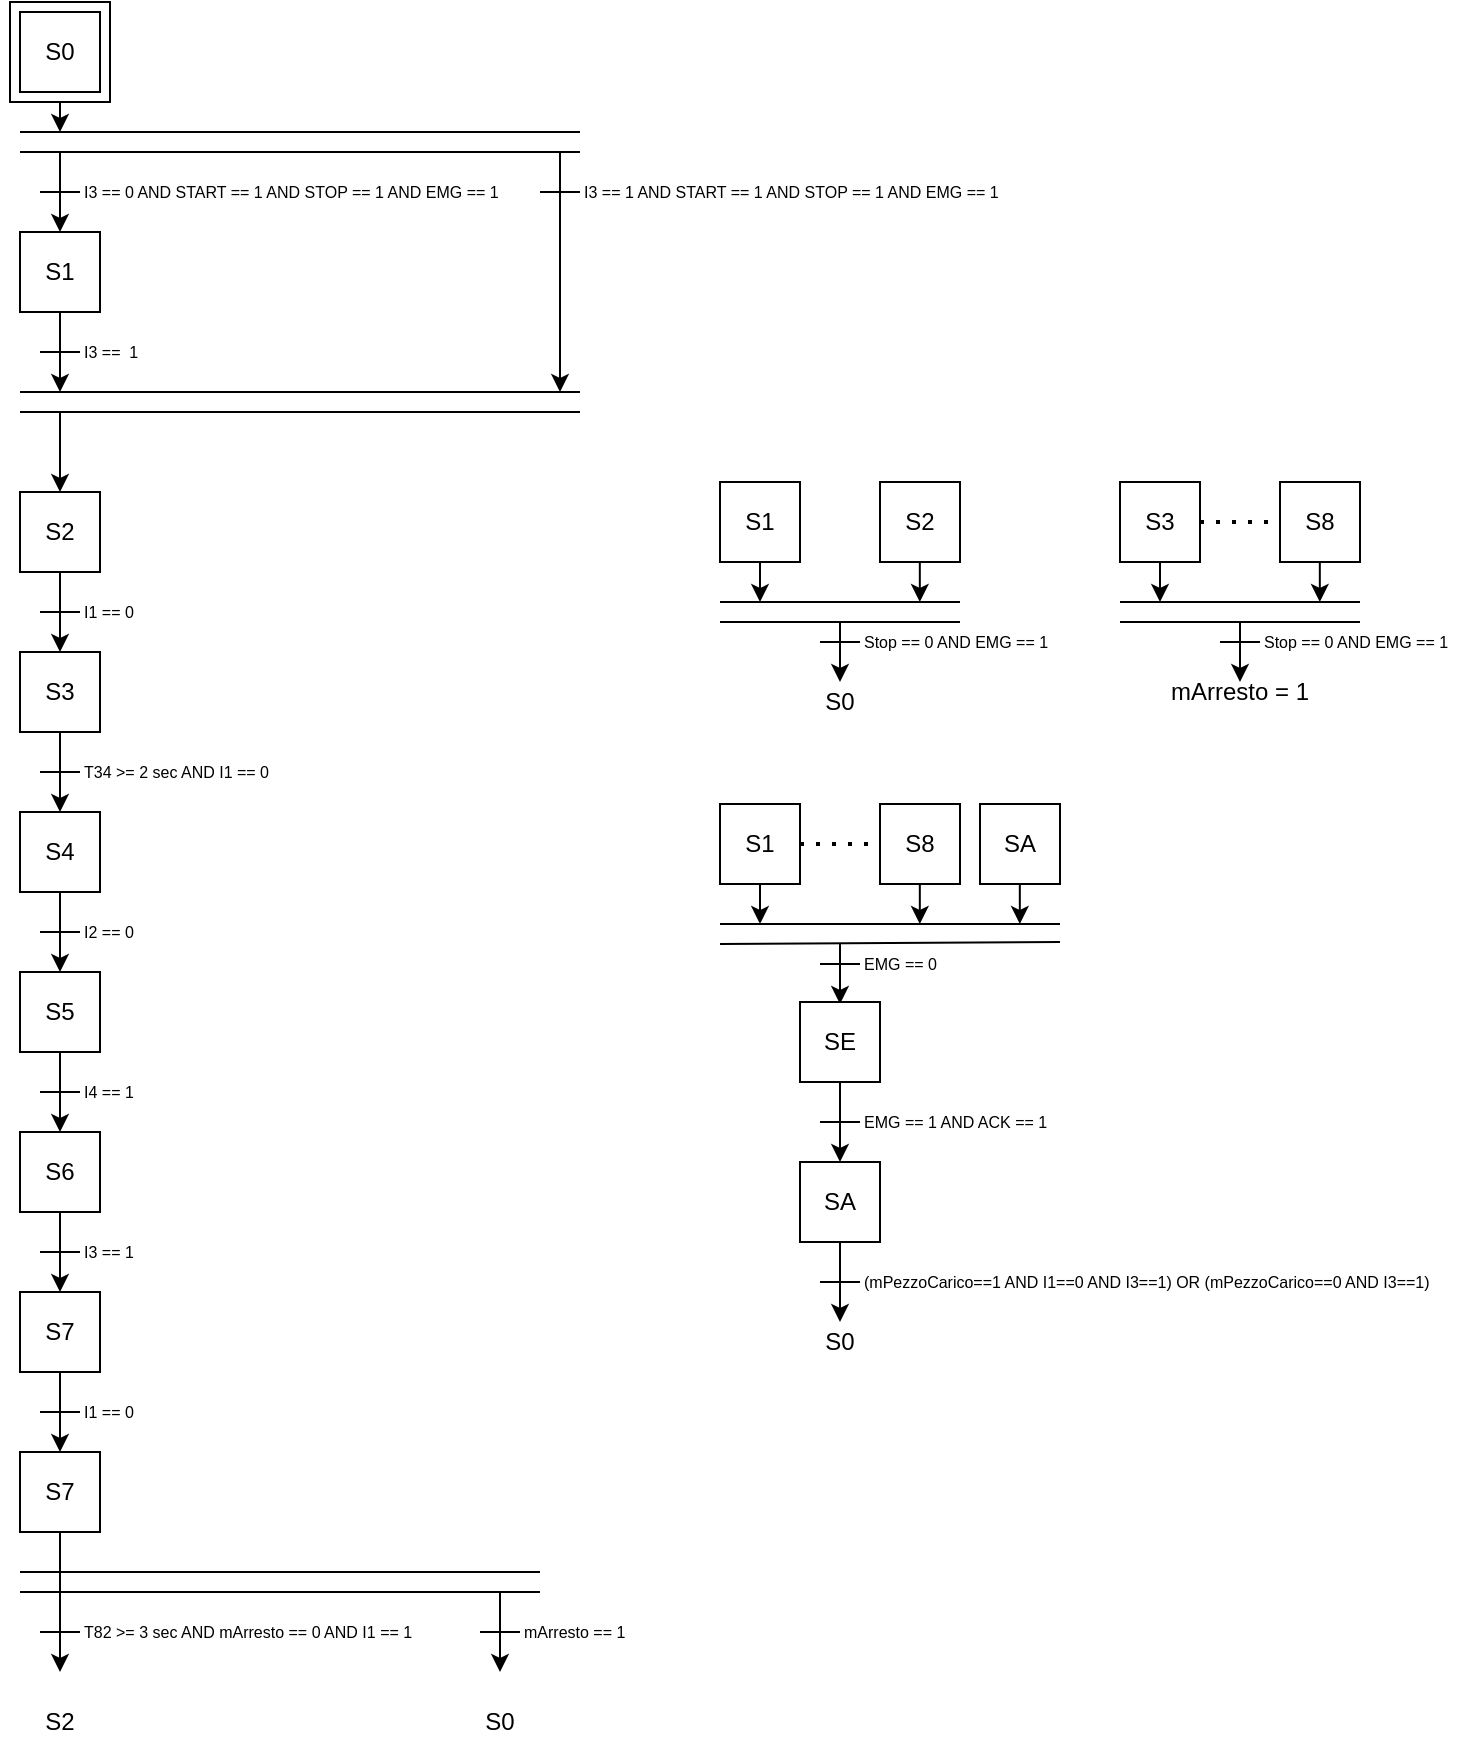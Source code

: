 <mxfile version="21.0.6" type="github">
  <diagram name="Pagina-1" id="8muVGi4YC2oWEMlEW-cv">
    <mxGraphModel dx="454" dy="290" grid="1" gridSize="10" guides="1" tooltips="1" connect="1" arrows="1" fold="1" page="1" pageScale="1" pageWidth="827" pageHeight="1169" math="0" shadow="0">
      <root>
        <mxCell id="0" />
        <mxCell id="1" parent="0" />
        <mxCell id="Q2k5gdbTtAEdSOqhgEVs-3" value="" style="whiteSpace=wrap;html=1;aspect=fixed;" vertex="1" parent="1">
          <mxGeometry x="45" y="80" width="50" height="50" as="geometry" />
        </mxCell>
        <mxCell id="Q2k5gdbTtAEdSOqhgEVs-4" value="S0" style="whiteSpace=wrap;html=1;aspect=fixed;" vertex="1" parent="1">
          <mxGeometry x="50" y="85" width="40" height="40" as="geometry" />
        </mxCell>
        <mxCell id="Q2k5gdbTtAEdSOqhgEVs-5" value="" style="endArrow=none;html=1;rounded=0;" edge="1" parent="1">
          <mxGeometry width="50" height="50" relative="1" as="geometry">
            <mxPoint x="50" y="145" as="sourcePoint" />
            <mxPoint x="330" y="145" as="targetPoint" />
          </mxGeometry>
        </mxCell>
        <mxCell id="Q2k5gdbTtAEdSOqhgEVs-6" value="" style="endArrow=none;html=1;rounded=0;" edge="1" parent="1">
          <mxGeometry width="50" height="50" relative="1" as="geometry">
            <mxPoint x="50" y="155" as="sourcePoint" />
            <mxPoint x="330" y="155" as="targetPoint" />
          </mxGeometry>
        </mxCell>
        <mxCell id="Q2k5gdbTtAEdSOqhgEVs-7" value="" style="endArrow=classic;html=1;rounded=0;exitX=0.5;exitY=1;exitDx=0;exitDy=0;" edge="1" parent="1" source="Q2k5gdbTtAEdSOqhgEVs-3">
          <mxGeometry width="50" height="50" relative="1" as="geometry">
            <mxPoint x="70" y="135" as="sourcePoint" />
            <mxPoint x="70" y="145" as="targetPoint" />
          </mxGeometry>
        </mxCell>
        <mxCell id="Q2k5gdbTtAEdSOqhgEVs-8" value="" style="endArrow=classic;html=1;rounded=0;" edge="1" parent="1">
          <mxGeometry width="50" height="50" relative="1" as="geometry">
            <mxPoint x="70" y="155" as="sourcePoint" />
            <mxPoint x="70" y="195" as="targetPoint" />
            <Array as="points">
              <mxPoint x="70" y="175" />
            </Array>
          </mxGeometry>
        </mxCell>
        <mxCell id="Q2k5gdbTtAEdSOqhgEVs-9" value="" style="endArrow=none;html=1;rounded=0;" edge="1" parent="1">
          <mxGeometry width="50" height="50" relative="1" as="geometry">
            <mxPoint x="60" y="175" as="sourcePoint" />
            <mxPoint x="80" y="175" as="targetPoint" />
          </mxGeometry>
        </mxCell>
        <mxCell id="Q2k5gdbTtAEdSOqhgEVs-10" value="I3 == 0 AND START == 1 AND STOP == 1 AND EMG == 1" style="text;html=1;strokeColor=none;fillColor=none;align=left;verticalAlign=middle;whiteSpace=wrap;rounded=0;fontSize=8;" vertex="1" parent="1">
          <mxGeometry x="80" y="165" width="210" height="20" as="geometry" />
        </mxCell>
        <mxCell id="Q2k5gdbTtAEdSOqhgEVs-11" value="" style="endArrow=classic;html=1;rounded=0;" edge="1" parent="1">
          <mxGeometry width="50" height="50" relative="1" as="geometry">
            <mxPoint x="320" y="155" as="sourcePoint" />
            <mxPoint x="320" y="275" as="targetPoint" />
            <Array as="points">
              <mxPoint x="320" y="175" />
            </Array>
          </mxGeometry>
        </mxCell>
        <mxCell id="Q2k5gdbTtAEdSOqhgEVs-12" value="" style="endArrow=none;html=1;rounded=0;" edge="1" parent="1">
          <mxGeometry width="50" height="50" relative="1" as="geometry">
            <mxPoint x="310" y="175" as="sourcePoint" />
            <mxPoint x="330" y="175" as="targetPoint" />
          </mxGeometry>
        </mxCell>
        <mxCell id="Q2k5gdbTtAEdSOqhgEVs-13" value="I3 == 1 AND START == 1 AND STOP == 1 AND EMG == 1" style="text;html=1;strokeColor=none;fillColor=none;align=left;verticalAlign=middle;whiteSpace=wrap;rounded=0;fontSize=8;" vertex="1" parent="1">
          <mxGeometry x="330" y="165" width="210" height="20" as="geometry" />
        </mxCell>
        <mxCell id="Q2k5gdbTtAEdSOqhgEVs-14" value="S1" style="whiteSpace=wrap;html=1;aspect=fixed;" vertex="1" parent="1">
          <mxGeometry x="50" y="195" width="40" height="40" as="geometry" />
        </mxCell>
        <mxCell id="Q2k5gdbTtAEdSOqhgEVs-15" value="" style="endArrow=classic;html=1;rounded=0;" edge="1" parent="1">
          <mxGeometry width="50" height="50" relative="1" as="geometry">
            <mxPoint x="70" y="235" as="sourcePoint" />
            <mxPoint x="70" y="275" as="targetPoint" />
            <Array as="points">
              <mxPoint x="70" y="255" />
            </Array>
          </mxGeometry>
        </mxCell>
        <mxCell id="Q2k5gdbTtAEdSOqhgEVs-16" value="" style="endArrow=none;html=1;rounded=0;" edge="1" parent="1">
          <mxGeometry width="50" height="50" relative="1" as="geometry">
            <mxPoint x="60" y="255" as="sourcePoint" />
            <mxPoint x="80" y="255" as="targetPoint" />
          </mxGeometry>
        </mxCell>
        <mxCell id="Q2k5gdbTtAEdSOqhgEVs-17" value="I3 ==&amp;nbsp; 1" style="text;html=1;strokeColor=none;fillColor=none;align=left;verticalAlign=middle;whiteSpace=wrap;rounded=0;fontSize=8;" vertex="1" parent="1">
          <mxGeometry x="80" y="245" width="210" height="20" as="geometry" />
        </mxCell>
        <mxCell id="Q2k5gdbTtAEdSOqhgEVs-18" value="" style="endArrow=none;html=1;rounded=0;" edge="1" parent="1">
          <mxGeometry width="50" height="50" relative="1" as="geometry">
            <mxPoint x="50" y="275" as="sourcePoint" />
            <mxPoint x="330" y="275" as="targetPoint" />
          </mxGeometry>
        </mxCell>
        <mxCell id="Q2k5gdbTtAEdSOqhgEVs-19" value="" style="endArrow=none;html=1;rounded=0;" edge="1" parent="1">
          <mxGeometry width="50" height="50" relative="1" as="geometry">
            <mxPoint x="50" y="285" as="sourcePoint" />
            <mxPoint x="330" y="285" as="targetPoint" />
          </mxGeometry>
        </mxCell>
        <mxCell id="Q2k5gdbTtAEdSOqhgEVs-20" value="" style="endArrow=classic;html=1;rounded=0;" edge="1" parent="1">
          <mxGeometry width="50" height="50" relative="1" as="geometry">
            <mxPoint x="70" y="285" as="sourcePoint" />
            <mxPoint x="70" y="325" as="targetPoint" />
            <Array as="points">
              <mxPoint x="70" y="305" />
            </Array>
          </mxGeometry>
        </mxCell>
        <mxCell id="Q2k5gdbTtAEdSOqhgEVs-23" value="S2" style="whiteSpace=wrap;html=1;aspect=fixed;" vertex="1" parent="1">
          <mxGeometry x="50" y="325" width="40" height="40" as="geometry" />
        </mxCell>
        <mxCell id="Q2k5gdbTtAEdSOqhgEVs-24" value="" style="endArrow=classic;html=1;rounded=0;" edge="1" parent="1">
          <mxGeometry width="50" height="50" relative="1" as="geometry">
            <mxPoint x="70" y="365" as="sourcePoint" />
            <mxPoint x="70" y="405" as="targetPoint" />
            <Array as="points">
              <mxPoint x="70" y="385" />
            </Array>
          </mxGeometry>
        </mxCell>
        <mxCell id="Q2k5gdbTtAEdSOqhgEVs-25" value="" style="endArrow=none;html=1;rounded=0;" edge="1" parent="1">
          <mxGeometry width="50" height="50" relative="1" as="geometry">
            <mxPoint x="60" y="385" as="sourcePoint" />
            <mxPoint x="80" y="385" as="targetPoint" />
          </mxGeometry>
        </mxCell>
        <mxCell id="Q2k5gdbTtAEdSOqhgEVs-26" value="I1 == 0" style="text;html=1;strokeColor=none;fillColor=none;align=left;verticalAlign=middle;whiteSpace=wrap;rounded=0;fontSize=8;" vertex="1" parent="1">
          <mxGeometry x="80" y="375" width="30" height="20" as="geometry" />
        </mxCell>
        <mxCell id="Q2k5gdbTtAEdSOqhgEVs-27" value="S3" style="whiteSpace=wrap;html=1;aspect=fixed;" vertex="1" parent="1">
          <mxGeometry x="50" y="405" width="40" height="40" as="geometry" />
        </mxCell>
        <mxCell id="Q2k5gdbTtAEdSOqhgEVs-28" value="" style="endArrow=classic;html=1;rounded=0;" edge="1" parent="1">
          <mxGeometry width="50" height="50" relative="1" as="geometry">
            <mxPoint x="70" y="445" as="sourcePoint" />
            <mxPoint x="70" y="485" as="targetPoint" />
            <Array as="points">
              <mxPoint x="70" y="465" />
            </Array>
          </mxGeometry>
        </mxCell>
        <mxCell id="Q2k5gdbTtAEdSOqhgEVs-29" value="" style="endArrow=none;html=1;rounded=0;" edge="1" parent="1">
          <mxGeometry width="50" height="50" relative="1" as="geometry">
            <mxPoint x="60" y="465" as="sourcePoint" />
            <mxPoint x="80" y="465" as="targetPoint" />
          </mxGeometry>
        </mxCell>
        <mxCell id="Q2k5gdbTtAEdSOqhgEVs-31" value="T34 &amp;gt;= 2 sec AND I1 == 0" style="text;html=1;strokeColor=none;fillColor=none;align=left;verticalAlign=middle;whiteSpace=wrap;rounded=0;fontSize=8;" vertex="1" parent="1">
          <mxGeometry x="80" y="455" width="250" height="20" as="geometry" />
        </mxCell>
        <mxCell id="Q2k5gdbTtAEdSOqhgEVs-32" value="S4" style="whiteSpace=wrap;html=1;aspect=fixed;" vertex="1" parent="1">
          <mxGeometry x="50" y="485" width="40" height="40" as="geometry" />
        </mxCell>
        <mxCell id="Q2k5gdbTtAEdSOqhgEVs-33" value="" style="endArrow=classic;html=1;rounded=0;" edge="1" parent="1">
          <mxGeometry width="50" height="50" relative="1" as="geometry">
            <mxPoint x="70" y="525" as="sourcePoint" />
            <mxPoint x="70" y="565" as="targetPoint" />
            <Array as="points">
              <mxPoint x="70" y="545" />
            </Array>
          </mxGeometry>
        </mxCell>
        <mxCell id="Q2k5gdbTtAEdSOqhgEVs-34" value="" style="endArrow=none;html=1;rounded=0;" edge="1" parent="1">
          <mxGeometry width="50" height="50" relative="1" as="geometry">
            <mxPoint x="60" y="545" as="sourcePoint" />
            <mxPoint x="80" y="545" as="targetPoint" />
          </mxGeometry>
        </mxCell>
        <mxCell id="Q2k5gdbTtAEdSOqhgEVs-35" value="I2&amp;nbsp;== 0" style="text;html=1;strokeColor=none;fillColor=none;align=left;verticalAlign=middle;whiteSpace=wrap;rounded=0;fontSize=8;" vertex="1" parent="1">
          <mxGeometry x="80" y="535" width="30" height="20" as="geometry" />
        </mxCell>
        <mxCell id="Q2k5gdbTtAEdSOqhgEVs-36" value="S5" style="whiteSpace=wrap;html=1;aspect=fixed;" vertex="1" parent="1">
          <mxGeometry x="50" y="565" width="40" height="40" as="geometry" />
        </mxCell>
        <mxCell id="Q2k5gdbTtAEdSOqhgEVs-37" value="" style="endArrow=classic;html=1;rounded=0;" edge="1" parent="1">
          <mxGeometry width="50" height="50" relative="1" as="geometry">
            <mxPoint x="70" y="605" as="sourcePoint" />
            <mxPoint x="70" y="645" as="targetPoint" />
            <Array as="points">
              <mxPoint x="70" y="625" />
            </Array>
          </mxGeometry>
        </mxCell>
        <mxCell id="Q2k5gdbTtAEdSOqhgEVs-38" value="" style="endArrow=none;html=1;rounded=0;" edge="1" parent="1">
          <mxGeometry width="50" height="50" relative="1" as="geometry">
            <mxPoint x="60" y="625" as="sourcePoint" />
            <mxPoint x="80" y="625" as="targetPoint" />
          </mxGeometry>
        </mxCell>
        <mxCell id="Q2k5gdbTtAEdSOqhgEVs-39" value="I4 == 1" style="text;html=1;strokeColor=none;fillColor=none;align=left;verticalAlign=middle;whiteSpace=wrap;rounded=0;fontSize=8;" vertex="1" parent="1">
          <mxGeometry x="80" y="615" width="30" height="20" as="geometry" />
        </mxCell>
        <mxCell id="Q2k5gdbTtAEdSOqhgEVs-40" value="S6" style="whiteSpace=wrap;html=1;aspect=fixed;" vertex="1" parent="1">
          <mxGeometry x="50" y="645" width="40" height="40" as="geometry" />
        </mxCell>
        <mxCell id="Q2k5gdbTtAEdSOqhgEVs-41" value="" style="endArrow=classic;html=1;rounded=0;" edge="1" parent="1">
          <mxGeometry width="50" height="50" relative="1" as="geometry">
            <mxPoint x="70" y="685" as="sourcePoint" />
            <mxPoint x="70" y="725" as="targetPoint" />
            <Array as="points">
              <mxPoint x="70" y="705" />
            </Array>
          </mxGeometry>
        </mxCell>
        <mxCell id="Q2k5gdbTtAEdSOqhgEVs-42" value="" style="endArrow=none;html=1;rounded=0;" edge="1" parent="1">
          <mxGeometry width="50" height="50" relative="1" as="geometry">
            <mxPoint x="60" y="705" as="sourcePoint" />
            <mxPoint x="80" y="705" as="targetPoint" />
          </mxGeometry>
        </mxCell>
        <mxCell id="Q2k5gdbTtAEdSOqhgEVs-43" value="I3 == 1" style="text;html=1;strokeColor=none;fillColor=none;align=left;verticalAlign=middle;whiteSpace=wrap;rounded=0;fontSize=8;" vertex="1" parent="1">
          <mxGeometry x="80" y="695" width="30" height="20" as="geometry" />
        </mxCell>
        <mxCell id="Q2k5gdbTtAEdSOqhgEVs-44" value="S7" style="whiteSpace=wrap;html=1;aspect=fixed;" vertex="1" parent="1">
          <mxGeometry x="50" y="725" width="40" height="40" as="geometry" />
        </mxCell>
        <mxCell id="Q2k5gdbTtAEdSOqhgEVs-45" value="" style="endArrow=classic;html=1;rounded=0;" edge="1" parent="1">
          <mxGeometry width="50" height="50" relative="1" as="geometry">
            <mxPoint x="70" y="765" as="sourcePoint" />
            <mxPoint x="70" y="805" as="targetPoint" />
            <Array as="points">
              <mxPoint x="70" y="785" />
            </Array>
          </mxGeometry>
        </mxCell>
        <mxCell id="Q2k5gdbTtAEdSOqhgEVs-46" value="" style="endArrow=none;html=1;rounded=0;" edge="1" parent="1">
          <mxGeometry width="50" height="50" relative="1" as="geometry">
            <mxPoint x="60" y="785" as="sourcePoint" />
            <mxPoint x="80" y="785" as="targetPoint" />
          </mxGeometry>
        </mxCell>
        <mxCell id="Q2k5gdbTtAEdSOqhgEVs-47" value="I1 == 0" style="text;html=1;strokeColor=none;fillColor=none;align=left;verticalAlign=middle;whiteSpace=wrap;rounded=0;fontSize=8;" vertex="1" parent="1">
          <mxGeometry x="80" y="775" width="30" height="20" as="geometry" />
        </mxCell>
        <mxCell id="Q2k5gdbTtAEdSOqhgEVs-48" value="S7" style="whiteSpace=wrap;html=1;aspect=fixed;" vertex="1" parent="1">
          <mxGeometry x="50" y="805" width="40" height="40" as="geometry" />
        </mxCell>
        <mxCell id="Q2k5gdbTtAEdSOqhgEVs-49" value="" style="endArrow=classic;html=1;rounded=0;" edge="1" parent="1">
          <mxGeometry width="50" height="50" relative="1" as="geometry">
            <mxPoint x="70" y="845" as="sourcePoint" />
            <mxPoint x="70" y="915" as="targetPoint" />
            <Array as="points">
              <mxPoint x="70" y="865" />
            </Array>
          </mxGeometry>
        </mxCell>
        <mxCell id="Q2k5gdbTtAEdSOqhgEVs-50" value="" style="endArrow=none;html=1;rounded=0;" edge="1" parent="1">
          <mxGeometry width="50" height="50" relative="1" as="geometry">
            <mxPoint x="60" y="895" as="sourcePoint" />
            <mxPoint x="80" y="895" as="targetPoint" />
          </mxGeometry>
        </mxCell>
        <mxCell id="Q2k5gdbTtAEdSOqhgEVs-51" value="T82 &amp;gt;= 3 sec AND mArresto == 0 AND I1 == 1" style="text;html=1;strokeColor=none;fillColor=none;align=left;verticalAlign=middle;whiteSpace=wrap;rounded=0;fontSize=8;" vertex="1" parent="1">
          <mxGeometry x="80" y="885" width="170" height="20" as="geometry" />
        </mxCell>
        <mxCell id="Q2k5gdbTtAEdSOqhgEVs-52" value="" style="endArrow=none;html=1;rounded=0;" edge="1" parent="1">
          <mxGeometry width="50" height="50" relative="1" as="geometry">
            <mxPoint x="50" y="865" as="sourcePoint" />
            <mxPoint x="310" y="865" as="targetPoint" />
          </mxGeometry>
        </mxCell>
        <mxCell id="Q2k5gdbTtAEdSOqhgEVs-53" value="" style="endArrow=none;html=1;rounded=0;" edge="1" parent="1">
          <mxGeometry width="50" height="50" relative="1" as="geometry">
            <mxPoint x="50" y="875" as="sourcePoint" />
            <mxPoint x="310" y="875" as="targetPoint" />
          </mxGeometry>
        </mxCell>
        <mxCell id="Q2k5gdbTtAEdSOqhgEVs-54" value="" style="endArrow=classic;html=1;rounded=0;" edge="1" parent="1">
          <mxGeometry width="50" height="50" relative="1" as="geometry">
            <mxPoint x="290" y="875" as="sourcePoint" />
            <mxPoint x="290" y="915" as="targetPoint" />
            <Array as="points" />
          </mxGeometry>
        </mxCell>
        <mxCell id="Q2k5gdbTtAEdSOqhgEVs-55" value="" style="endArrow=none;html=1;rounded=0;" edge="1" parent="1">
          <mxGeometry width="50" height="50" relative="1" as="geometry">
            <mxPoint x="280" y="895" as="sourcePoint" />
            <mxPoint x="300" y="895" as="targetPoint" />
          </mxGeometry>
        </mxCell>
        <mxCell id="Q2k5gdbTtAEdSOqhgEVs-56" value="mArresto == 1" style="text;html=1;strokeColor=none;fillColor=none;align=left;verticalAlign=middle;whiteSpace=wrap;rounded=0;fontSize=8;" vertex="1" parent="1">
          <mxGeometry x="300" y="885" width="170" height="20" as="geometry" />
        </mxCell>
        <mxCell id="Q2k5gdbTtAEdSOqhgEVs-57" value="S2" style="text;html=1;strokeColor=none;fillColor=none;align=center;verticalAlign=middle;whiteSpace=wrap;rounded=0;" vertex="1" parent="1">
          <mxGeometry x="40" y="925" width="60" height="30" as="geometry" />
        </mxCell>
        <mxCell id="Q2k5gdbTtAEdSOqhgEVs-58" value="S0" style="text;html=1;strokeColor=none;fillColor=none;align=center;verticalAlign=middle;whiteSpace=wrap;rounded=0;" vertex="1" parent="1">
          <mxGeometry x="260" y="925" width="60" height="30" as="geometry" />
        </mxCell>
        <mxCell id="Q2k5gdbTtAEdSOqhgEVs-59" value="S1" style="whiteSpace=wrap;html=1;aspect=fixed;" vertex="1" parent="1">
          <mxGeometry x="400" y="320" width="40" height="40" as="geometry" />
        </mxCell>
        <mxCell id="Q2k5gdbTtAEdSOqhgEVs-60" value="S2" style="whiteSpace=wrap;html=1;aspect=fixed;" vertex="1" parent="1">
          <mxGeometry x="480" y="320" width="40" height="40" as="geometry" />
        </mxCell>
        <mxCell id="Q2k5gdbTtAEdSOqhgEVs-61" value="" style="endArrow=classic;html=1;rounded=0;exitX=0.5;exitY=1;exitDx=0;exitDy=0;" edge="1" parent="1" source="Q2k5gdbTtAEdSOqhgEVs-59">
          <mxGeometry width="50" height="50" relative="1" as="geometry">
            <mxPoint x="420" y="340" as="sourcePoint" />
            <mxPoint x="420" y="380" as="targetPoint" />
          </mxGeometry>
        </mxCell>
        <mxCell id="Q2k5gdbTtAEdSOqhgEVs-62" value="" style="endArrow=classic;html=1;rounded=0;exitX=0.5;exitY=1;exitDx=0;exitDy=0;" edge="1" parent="1">
          <mxGeometry width="50" height="50" relative="1" as="geometry">
            <mxPoint x="499.91" y="360" as="sourcePoint" />
            <mxPoint x="499.91" y="380" as="targetPoint" />
          </mxGeometry>
        </mxCell>
        <mxCell id="Q2k5gdbTtAEdSOqhgEVs-65" value="" style="endArrow=none;html=1;rounded=0;" edge="1" parent="1">
          <mxGeometry width="50" height="50" relative="1" as="geometry">
            <mxPoint x="400" y="380" as="sourcePoint" />
            <mxPoint x="520" y="380" as="targetPoint" />
          </mxGeometry>
        </mxCell>
        <mxCell id="Q2k5gdbTtAEdSOqhgEVs-66" value="" style="endArrow=none;html=1;rounded=0;" edge="1" parent="1">
          <mxGeometry width="50" height="50" relative="1" as="geometry">
            <mxPoint x="400" y="390" as="sourcePoint" />
            <mxPoint x="520" y="390" as="targetPoint" />
          </mxGeometry>
        </mxCell>
        <mxCell id="Q2k5gdbTtAEdSOqhgEVs-67" value="" style="endArrow=classic;html=1;rounded=0;" edge="1" parent="1">
          <mxGeometry width="50" height="50" relative="1" as="geometry">
            <mxPoint x="460" y="390" as="sourcePoint" />
            <mxPoint x="460" y="420" as="targetPoint" />
          </mxGeometry>
        </mxCell>
        <mxCell id="Q2k5gdbTtAEdSOqhgEVs-68" value="" style="endArrow=none;html=1;rounded=0;" edge="1" parent="1">
          <mxGeometry width="50" height="50" relative="1" as="geometry">
            <mxPoint x="450" y="400" as="sourcePoint" />
            <mxPoint x="470" y="400" as="targetPoint" />
          </mxGeometry>
        </mxCell>
        <mxCell id="Q2k5gdbTtAEdSOqhgEVs-70" value="Stop == 0 AND EMG == 1" style="text;html=1;strokeColor=none;fillColor=none;align=left;verticalAlign=middle;whiteSpace=wrap;rounded=0;fontSize=8;" vertex="1" parent="1">
          <mxGeometry x="470" y="390" width="100" height="20" as="geometry" />
        </mxCell>
        <mxCell id="Q2k5gdbTtAEdSOqhgEVs-71" value="S3" style="whiteSpace=wrap;html=1;aspect=fixed;" vertex="1" parent="1">
          <mxGeometry x="600" y="320" width="40" height="40" as="geometry" />
        </mxCell>
        <mxCell id="Q2k5gdbTtAEdSOqhgEVs-72" value="S8" style="whiteSpace=wrap;html=1;aspect=fixed;" vertex="1" parent="1">
          <mxGeometry x="680" y="320" width="40" height="40" as="geometry" />
        </mxCell>
        <mxCell id="Q2k5gdbTtAEdSOqhgEVs-73" value="" style="endArrow=classic;html=1;rounded=0;exitX=0.5;exitY=1;exitDx=0;exitDy=0;" edge="1" parent="1" source="Q2k5gdbTtAEdSOqhgEVs-71">
          <mxGeometry width="50" height="50" relative="1" as="geometry">
            <mxPoint x="620" y="340" as="sourcePoint" />
            <mxPoint x="620" y="380" as="targetPoint" />
          </mxGeometry>
        </mxCell>
        <mxCell id="Q2k5gdbTtAEdSOqhgEVs-74" value="" style="endArrow=classic;html=1;rounded=0;exitX=0.5;exitY=1;exitDx=0;exitDy=0;" edge="1" parent="1">
          <mxGeometry width="50" height="50" relative="1" as="geometry">
            <mxPoint x="699.91" y="360" as="sourcePoint" />
            <mxPoint x="699.91" y="380" as="targetPoint" />
          </mxGeometry>
        </mxCell>
        <mxCell id="Q2k5gdbTtAEdSOqhgEVs-75" value="" style="endArrow=none;html=1;rounded=0;" edge="1" parent="1">
          <mxGeometry width="50" height="50" relative="1" as="geometry">
            <mxPoint x="600" y="380" as="sourcePoint" />
            <mxPoint x="720" y="380" as="targetPoint" />
          </mxGeometry>
        </mxCell>
        <mxCell id="Q2k5gdbTtAEdSOqhgEVs-76" value="" style="endArrow=none;html=1;rounded=0;" edge="1" parent="1">
          <mxGeometry width="50" height="50" relative="1" as="geometry">
            <mxPoint x="600" y="390" as="sourcePoint" />
            <mxPoint x="720" y="390" as="targetPoint" />
          </mxGeometry>
        </mxCell>
        <mxCell id="Q2k5gdbTtAEdSOqhgEVs-77" value="" style="endArrow=classic;html=1;rounded=0;" edge="1" parent="1">
          <mxGeometry width="50" height="50" relative="1" as="geometry">
            <mxPoint x="660" y="390" as="sourcePoint" />
            <mxPoint x="660" y="420" as="targetPoint" />
          </mxGeometry>
        </mxCell>
        <mxCell id="Q2k5gdbTtAEdSOqhgEVs-78" value="" style="endArrow=none;html=1;rounded=0;" edge="1" parent="1">
          <mxGeometry width="50" height="50" relative="1" as="geometry">
            <mxPoint x="650" y="400" as="sourcePoint" />
            <mxPoint x="670" y="400" as="targetPoint" />
          </mxGeometry>
        </mxCell>
        <mxCell id="Q2k5gdbTtAEdSOqhgEVs-79" value="Stop == 0 AND EMG == 1" style="text;html=1;strokeColor=none;fillColor=none;align=left;verticalAlign=middle;whiteSpace=wrap;rounded=0;fontSize=8;" vertex="1" parent="1">
          <mxGeometry x="670" y="390" width="100" height="20" as="geometry" />
        </mxCell>
        <mxCell id="Q2k5gdbTtAEdSOqhgEVs-80" value="" style="endArrow=none;dashed=1;html=1;dashPattern=1 3;strokeWidth=2;rounded=0;exitX=1;exitY=0.5;exitDx=0;exitDy=0;entryX=0;entryY=0.5;entryDx=0;entryDy=0;" edge="1" parent="1" source="Q2k5gdbTtAEdSOqhgEVs-71" target="Q2k5gdbTtAEdSOqhgEVs-72">
          <mxGeometry width="50" height="50" relative="1" as="geometry">
            <mxPoint x="590" y="410" as="sourcePoint" />
            <mxPoint x="640" y="360" as="targetPoint" />
          </mxGeometry>
        </mxCell>
        <mxCell id="Q2k5gdbTtAEdSOqhgEVs-81" value="S0" style="text;html=1;strokeColor=none;fillColor=none;align=center;verticalAlign=middle;whiteSpace=wrap;rounded=0;" vertex="1" parent="1">
          <mxGeometry x="430" y="415" width="60" height="30" as="geometry" />
        </mxCell>
        <mxCell id="Q2k5gdbTtAEdSOqhgEVs-82" value="mArresto = 1" style="text;html=1;strokeColor=none;fillColor=none;align=center;verticalAlign=middle;whiteSpace=wrap;rounded=0;" vertex="1" parent="1">
          <mxGeometry x="620" y="410" width="80" height="30" as="geometry" />
        </mxCell>
        <mxCell id="Q2k5gdbTtAEdSOqhgEVs-94" value="S1" style="whiteSpace=wrap;html=1;aspect=fixed;" vertex="1" parent="1">
          <mxGeometry x="400" y="481" width="40" height="40" as="geometry" />
        </mxCell>
        <mxCell id="Q2k5gdbTtAEdSOqhgEVs-95" value="S8" style="whiteSpace=wrap;html=1;aspect=fixed;" vertex="1" parent="1">
          <mxGeometry x="480" y="481" width="40" height="40" as="geometry" />
        </mxCell>
        <mxCell id="Q2k5gdbTtAEdSOqhgEVs-96" value="" style="endArrow=classic;html=1;rounded=0;exitX=0.5;exitY=1;exitDx=0;exitDy=0;" edge="1" parent="1" source="Q2k5gdbTtAEdSOqhgEVs-94">
          <mxGeometry width="50" height="50" relative="1" as="geometry">
            <mxPoint x="420" y="501" as="sourcePoint" />
            <mxPoint x="420" y="541" as="targetPoint" />
          </mxGeometry>
        </mxCell>
        <mxCell id="Q2k5gdbTtAEdSOqhgEVs-97" value="" style="endArrow=classic;html=1;rounded=0;exitX=0.5;exitY=1;exitDx=0;exitDy=0;" edge="1" parent="1">
          <mxGeometry width="50" height="50" relative="1" as="geometry">
            <mxPoint x="499.91" y="521" as="sourcePoint" />
            <mxPoint x="499.91" y="541" as="targetPoint" />
          </mxGeometry>
        </mxCell>
        <mxCell id="Q2k5gdbTtAEdSOqhgEVs-98" value="" style="endArrow=none;html=1;rounded=0;" edge="1" parent="1">
          <mxGeometry width="50" height="50" relative="1" as="geometry">
            <mxPoint x="400" y="541" as="sourcePoint" />
            <mxPoint x="570" y="541" as="targetPoint" />
          </mxGeometry>
        </mxCell>
        <mxCell id="Q2k5gdbTtAEdSOqhgEVs-99" value="" style="endArrow=none;html=1;rounded=0;" edge="1" parent="1">
          <mxGeometry width="50" height="50" relative="1" as="geometry">
            <mxPoint x="400" y="551" as="sourcePoint" />
            <mxPoint x="570" y="550" as="targetPoint" />
          </mxGeometry>
        </mxCell>
        <mxCell id="Q2k5gdbTtAEdSOqhgEVs-100" value="" style="endArrow=classic;html=1;rounded=0;" edge="1" parent="1">
          <mxGeometry width="50" height="50" relative="1" as="geometry">
            <mxPoint x="460" y="551" as="sourcePoint" />
            <mxPoint x="460" y="581" as="targetPoint" />
          </mxGeometry>
        </mxCell>
        <mxCell id="Q2k5gdbTtAEdSOqhgEVs-101" value="" style="endArrow=none;html=1;rounded=0;" edge="1" parent="1">
          <mxGeometry width="50" height="50" relative="1" as="geometry">
            <mxPoint x="450" y="561" as="sourcePoint" />
            <mxPoint x="470" y="561" as="targetPoint" />
          </mxGeometry>
        </mxCell>
        <mxCell id="Q2k5gdbTtAEdSOqhgEVs-102" value="EMG == 0" style="text;html=1;strokeColor=none;fillColor=none;align=left;verticalAlign=middle;whiteSpace=wrap;rounded=0;fontSize=8;" vertex="1" parent="1">
          <mxGeometry x="470" y="551" width="100" height="20" as="geometry" />
        </mxCell>
        <mxCell id="Q2k5gdbTtAEdSOqhgEVs-103" value="" style="endArrow=none;dashed=1;html=1;dashPattern=1 3;strokeWidth=2;rounded=0;exitX=1;exitY=0.5;exitDx=0;exitDy=0;entryX=0;entryY=0.5;entryDx=0;entryDy=0;" edge="1" parent="1" source="Q2k5gdbTtAEdSOqhgEVs-94" target="Q2k5gdbTtAEdSOqhgEVs-95">
          <mxGeometry width="50" height="50" relative="1" as="geometry">
            <mxPoint x="390" y="571" as="sourcePoint" />
            <mxPoint x="440" y="521" as="targetPoint" />
          </mxGeometry>
        </mxCell>
        <mxCell id="Q2k5gdbTtAEdSOqhgEVs-105" value="SA" style="whiteSpace=wrap;html=1;aspect=fixed;" vertex="1" parent="1">
          <mxGeometry x="530" y="481" width="40" height="40" as="geometry" />
        </mxCell>
        <mxCell id="Q2k5gdbTtAEdSOqhgEVs-106" value="" style="endArrow=classic;html=1;rounded=0;exitX=0.5;exitY=1;exitDx=0;exitDy=0;" edge="1" parent="1">
          <mxGeometry width="50" height="50" relative="1" as="geometry">
            <mxPoint x="549.91" y="521" as="sourcePoint" />
            <mxPoint x="549.91" y="541" as="targetPoint" />
          </mxGeometry>
        </mxCell>
        <mxCell id="Q2k5gdbTtAEdSOqhgEVs-118" value="SE" style="whiteSpace=wrap;html=1;aspect=fixed;" vertex="1" parent="1">
          <mxGeometry x="440" y="580" width="40" height="40" as="geometry" />
        </mxCell>
        <mxCell id="Q2k5gdbTtAEdSOqhgEVs-119" value="" style="endArrow=classic;html=1;rounded=0;" edge="1" parent="1">
          <mxGeometry width="50" height="50" relative="1" as="geometry">
            <mxPoint x="460" y="620" as="sourcePoint" />
            <mxPoint x="460" y="660" as="targetPoint" />
            <Array as="points">
              <mxPoint x="460" y="640" />
            </Array>
          </mxGeometry>
        </mxCell>
        <mxCell id="Q2k5gdbTtAEdSOqhgEVs-120" value="" style="endArrow=none;html=1;rounded=0;" edge="1" parent="1">
          <mxGeometry width="50" height="50" relative="1" as="geometry">
            <mxPoint x="450" y="640" as="sourcePoint" />
            <mxPoint x="470" y="640" as="targetPoint" />
          </mxGeometry>
        </mxCell>
        <mxCell id="Q2k5gdbTtAEdSOqhgEVs-121" value="EMG == 1 AND ACK == 1" style="text;html=1;strokeColor=none;fillColor=none;align=left;verticalAlign=middle;whiteSpace=wrap;rounded=0;fontSize=8;" vertex="1" parent="1">
          <mxGeometry x="470" y="630" width="100" height="20" as="geometry" />
        </mxCell>
        <mxCell id="Q2k5gdbTtAEdSOqhgEVs-122" value="SA" style="whiteSpace=wrap;html=1;aspect=fixed;" vertex="1" parent="1">
          <mxGeometry x="440" y="660" width="40" height="40" as="geometry" />
        </mxCell>
        <mxCell id="Q2k5gdbTtAEdSOqhgEVs-123" value="" style="endArrow=classic;html=1;rounded=0;" edge="1" parent="1">
          <mxGeometry width="50" height="50" relative="1" as="geometry">
            <mxPoint x="460" y="700" as="sourcePoint" />
            <mxPoint x="460" y="740" as="targetPoint" />
            <Array as="points">
              <mxPoint x="460" y="720" />
            </Array>
          </mxGeometry>
        </mxCell>
        <mxCell id="Q2k5gdbTtAEdSOqhgEVs-124" value="" style="endArrow=none;html=1;rounded=0;" edge="1" parent="1">
          <mxGeometry width="50" height="50" relative="1" as="geometry">
            <mxPoint x="450" y="720" as="sourcePoint" />
            <mxPoint x="470" y="720" as="targetPoint" />
          </mxGeometry>
        </mxCell>
        <mxCell id="Q2k5gdbTtAEdSOqhgEVs-125" value="(mPezzoCarico==1 AND I1==0 AND I3==1) OR (mPezzoCarico==0 AND I3==1)" style="text;html=1;strokeColor=none;fillColor=none;align=left;verticalAlign=middle;whiteSpace=wrap;rounded=0;fontSize=8;" vertex="1" parent="1">
          <mxGeometry x="470" y="710" width="300" height="20" as="geometry" />
        </mxCell>
        <mxCell id="Q2k5gdbTtAEdSOqhgEVs-126" value="S0" style="text;html=1;strokeColor=none;fillColor=none;align=center;verticalAlign=middle;whiteSpace=wrap;rounded=0;" vertex="1" parent="1">
          <mxGeometry x="430" y="735" width="60" height="30" as="geometry" />
        </mxCell>
      </root>
    </mxGraphModel>
  </diagram>
</mxfile>
